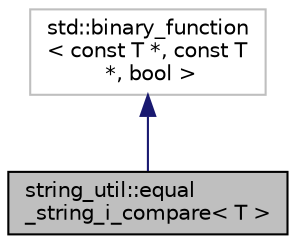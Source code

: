 digraph "string_util::equal_string_i_compare&lt; T &gt;"
{
  edge [fontname="Helvetica",fontsize="10",labelfontname="Helvetica",labelfontsize="10"];
  node [fontname="Helvetica",fontsize="10",shape=record];
  Node1 [label="string_util::equal\l_string_i_compare\< T \>",height=0.2,width=0.4,color="black", fillcolor="grey75", style="filled", fontcolor="black"];
  Node2 -> Node1 [dir="back",color="midnightblue",fontsize="10",style="solid"];
  Node2 [label="std::binary_function\l\< const T *, const T\l *, bool \>",height=0.2,width=0.4,color="grey75", fillcolor="white", style="filled"];
}
